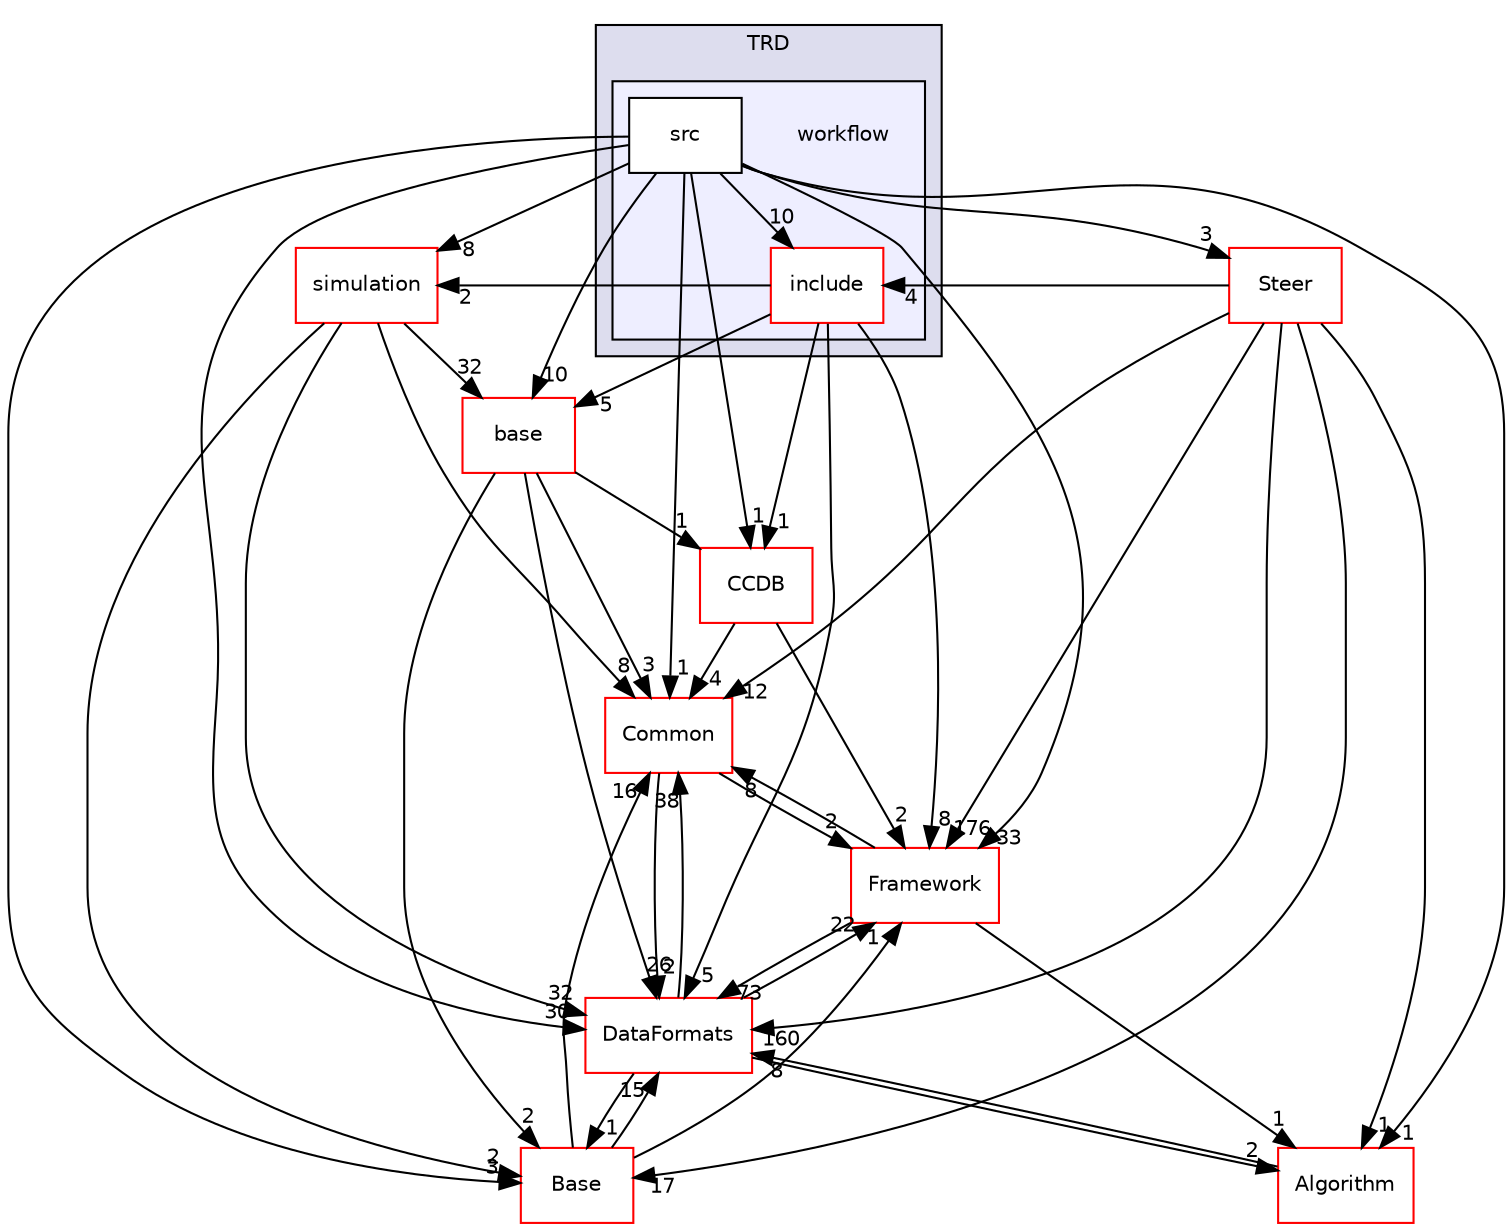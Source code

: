 digraph "/home/travis/build/AliceO2Group/AliceO2/Detectors/TRD/workflow" {
  bgcolor=transparent;
  compound=true
  node [ fontsize="10", fontname="Helvetica"];
  edge [ labelfontsize="10", labelfontname="Helvetica"];
  subgraph clusterdir_69dd0583e11051991bf4c0cf23c50933 {
    graph [ bgcolor="#ddddee", pencolor="black", label="TRD" fontname="Helvetica", fontsize="10", URL="dir_69dd0583e11051991bf4c0cf23c50933.html"]
  subgraph clusterdir_184e1d06e85fb151746c3bdf717cc8ad {
    graph [ bgcolor="#eeeeff", pencolor="black", label="" URL="dir_184e1d06e85fb151746c3bdf717cc8ad.html"];
    dir_184e1d06e85fb151746c3bdf717cc8ad [shape=plaintext label="workflow"];
    dir_11da180be91271a1ebdaa9322b1ad99a [shape=box label="include" color="red" fillcolor="white" style="filled" URL="dir_11da180be91271a1ebdaa9322b1ad99a.html"];
    dir_19cbc61730528058d9acd8ae2ca70332 [shape=box label="src" color="black" fillcolor="white" style="filled" URL="dir_19cbc61730528058d9acd8ae2ca70332.html"];
  }
  }
  dir_40b4a122691869ee86baf7f2711ed718 [shape=box label="Steer" color="red" URL="dir_40b4a122691869ee86baf7f2711ed718.html"];
  dir_4ab6b4cc6a7edbff49100e9123df213f [shape=box label="Common" color="red" URL="dir_4ab6b4cc6a7edbff49100e9123df213f.html"];
  dir_6af676bf18881990e4083e191d0e63e0 [shape=box label="CCDB" color="red" URL="dir_6af676bf18881990e4083e191d0e63e0.html"];
  dir_37c90836491b695b472bf98d1be8336b [shape=box label="Base" color="red" URL="dir_37c90836491b695b472bf98d1be8336b.html"];
  dir_8ba487e25de5ee77e05e9dce7582cb98 [shape=box label="Algorithm" color="red" URL="dir_8ba487e25de5ee77e05e9dce7582cb98.html"];
  dir_09bf7f7c4011a5ccc426492db4dd0891 [shape=box label="base" color="red" URL="dir_09bf7f7c4011a5ccc426492db4dd0891.html"];
  dir_bcbb2cf9a3d3d83e5515c82071a07177 [shape=box label="Framework" color="red" URL="dir_bcbb2cf9a3d3d83e5515c82071a07177.html"];
  dir_5cb2a8e9fdbe67a11efb4176f60bf3d6 [shape=box label="simulation" color="red" URL="dir_5cb2a8e9fdbe67a11efb4176f60bf3d6.html"];
  dir_2171f7ec022c5423887b07c69b2f5b48 [shape=box label="DataFormats" color="red" URL="dir_2171f7ec022c5423887b07c69b2f5b48.html"];
  dir_40b4a122691869ee86baf7f2711ed718->dir_4ab6b4cc6a7edbff49100e9123df213f [headlabel="12", labeldistance=1.5 headhref="dir_000514_000036.html"];
  dir_40b4a122691869ee86baf7f2711ed718->dir_37c90836491b695b472bf98d1be8336b [headlabel="17", labeldistance=1.5 headhref="dir_000514_000297.html"];
  dir_40b4a122691869ee86baf7f2711ed718->dir_8ba487e25de5ee77e05e9dce7582cb98 [headlabel="1", labeldistance=1.5 headhref="dir_000514_000000.html"];
  dir_40b4a122691869ee86baf7f2711ed718->dir_bcbb2cf9a3d3d83e5515c82071a07177 [headlabel="176", labeldistance=1.5 headhref="dir_000514_000063.html"];
  dir_40b4a122691869ee86baf7f2711ed718->dir_2171f7ec022c5423887b07c69b2f5b48 [headlabel="160", labeldistance=1.5 headhref="dir_000514_000090.html"];
  dir_40b4a122691869ee86baf7f2711ed718->dir_11da180be91271a1ebdaa9322b1ad99a [headlabel="4", labeldistance=1.5 headhref="dir_000514_000696.html"];
  dir_4ab6b4cc6a7edbff49100e9123df213f->dir_bcbb2cf9a3d3d83e5515c82071a07177 [headlabel="2", labeldistance=1.5 headhref="dir_000036_000063.html"];
  dir_4ab6b4cc6a7edbff49100e9123df213f->dir_2171f7ec022c5423887b07c69b2f5b48 [headlabel="2", labeldistance=1.5 headhref="dir_000036_000090.html"];
  dir_6af676bf18881990e4083e191d0e63e0->dir_4ab6b4cc6a7edbff49100e9123df213f [headlabel="4", labeldistance=1.5 headhref="dir_000028_000036.html"];
  dir_6af676bf18881990e4083e191d0e63e0->dir_bcbb2cf9a3d3d83e5515c82071a07177 [headlabel="2", labeldistance=1.5 headhref="dir_000028_000063.html"];
  dir_37c90836491b695b472bf98d1be8336b->dir_4ab6b4cc6a7edbff49100e9123df213f [headlabel="16", labeldistance=1.5 headhref="dir_000297_000036.html"];
  dir_37c90836491b695b472bf98d1be8336b->dir_bcbb2cf9a3d3d83e5515c82071a07177 [headlabel="1", labeldistance=1.5 headhref="dir_000297_000063.html"];
  dir_37c90836491b695b472bf98d1be8336b->dir_2171f7ec022c5423887b07c69b2f5b48 [headlabel="15", labeldistance=1.5 headhref="dir_000297_000090.html"];
  dir_8ba487e25de5ee77e05e9dce7582cb98->dir_2171f7ec022c5423887b07c69b2f5b48 [headlabel="8", labeldistance=1.5 headhref="dir_000000_000090.html"];
  dir_09bf7f7c4011a5ccc426492db4dd0891->dir_4ab6b4cc6a7edbff49100e9123df213f [headlabel="3", labeldistance=1.5 headhref="dir_000159_000036.html"];
  dir_09bf7f7c4011a5ccc426492db4dd0891->dir_6af676bf18881990e4083e191d0e63e0 [headlabel="1", labeldistance=1.5 headhref="dir_000159_000028.html"];
  dir_09bf7f7c4011a5ccc426492db4dd0891->dir_37c90836491b695b472bf98d1be8336b [headlabel="2", labeldistance=1.5 headhref="dir_000159_000297.html"];
  dir_09bf7f7c4011a5ccc426492db4dd0891->dir_2171f7ec022c5423887b07c69b2f5b48 [headlabel="26", labeldistance=1.5 headhref="dir_000159_000090.html"];
  dir_19cbc61730528058d9acd8ae2ca70332->dir_40b4a122691869ee86baf7f2711ed718 [headlabel="3", labeldistance=1.5 headhref="dir_000698_000514.html"];
  dir_19cbc61730528058d9acd8ae2ca70332->dir_4ab6b4cc6a7edbff49100e9123df213f [headlabel="1", labeldistance=1.5 headhref="dir_000698_000036.html"];
  dir_19cbc61730528058d9acd8ae2ca70332->dir_6af676bf18881990e4083e191d0e63e0 [headlabel="1", labeldistance=1.5 headhref="dir_000698_000028.html"];
  dir_19cbc61730528058d9acd8ae2ca70332->dir_37c90836491b695b472bf98d1be8336b [headlabel="3", labeldistance=1.5 headhref="dir_000698_000297.html"];
  dir_19cbc61730528058d9acd8ae2ca70332->dir_8ba487e25de5ee77e05e9dce7582cb98 [headlabel="1", labeldistance=1.5 headhref="dir_000698_000000.html"];
  dir_19cbc61730528058d9acd8ae2ca70332->dir_09bf7f7c4011a5ccc426492db4dd0891 [headlabel="10", labeldistance=1.5 headhref="dir_000698_000159.html"];
  dir_19cbc61730528058d9acd8ae2ca70332->dir_bcbb2cf9a3d3d83e5515c82071a07177 [headlabel="33", labeldistance=1.5 headhref="dir_000698_000063.html"];
  dir_19cbc61730528058d9acd8ae2ca70332->dir_5cb2a8e9fdbe67a11efb4176f60bf3d6 [headlabel="8", labeldistance=1.5 headhref="dir_000698_000331.html"];
  dir_19cbc61730528058d9acd8ae2ca70332->dir_2171f7ec022c5423887b07c69b2f5b48 [headlabel="30", labeldistance=1.5 headhref="dir_000698_000090.html"];
  dir_19cbc61730528058d9acd8ae2ca70332->dir_11da180be91271a1ebdaa9322b1ad99a [headlabel="10", labeldistance=1.5 headhref="dir_000698_000696.html"];
  dir_bcbb2cf9a3d3d83e5515c82071a07177->dir_4ab6b4cc6a7edbff49100e9123df213f [headlabel="8", labeldistance=1.5 headhref="dir_000063_000036.html"];
  dir_bcbb2cf9a3d3d83e5515c82071a07177->dir_8ba487e25de5ee77e05e9dce7582cb98 [headlabel="1", labeldistance=1.5 headhref="dir_000063_000000.html"];
  dir_bcbb2cf9a3d3d83e5515c82071a07177->dir_2171f7ec022c5423887b07c69b2f5b48 [headlabel="73", labeldistance=1.5 headhref="dir_000063_000090.html"];
  dir_5cb2a8e9fdbe67a11efb4176f60bf3d6->dir_4ab6b4cc6a7edbff49100e9123df213f [headlabel="8", labeldistance=1.5 headhref="dir_000331_000036.html"];
  dir_5cb2a8e9fdbe67a11efb4176f60bf3d6->dir_37c90836491b695b472bf98d1be8336b [headlabel="2", labeldistance=1.5 headhref="dir_000331_000297.html"];
  dir_5cb2a8e9fdbe67a11efb4176f60bf3d6->dir_09bf7f7c4011a5ccc426492db4dd0891 [headlabel="32", labeldistance=1.5 headhref="dir_000331_000159.html"];
  dir_5cb2a8e9fdbe67a11efb4176f60bf3d6->dir_2171f7ec022c5423887b07c69b2f5b48 [headlabel="32", labeldistance=1.5 headhref="dir_000331_000090.html"];
  dir_2171f7ec022c5423887b07c69b2f5b48->dir_4ab6b4cc6a7edbff49100e9123df213f [headlabel="38", labeldistance=1.5 headhref="dir_000090_000036.html"];
  dir_2171f7ec022c5423887b07c69b2f5b48->dir_37c90836491b695b472bf98d1be8336b [headlabel="1", labeldistance=1.5 headhref="dir_000090_000297.html"];
  dir_2171f7ec022c5423887b07c69b2f5b48->dir_8ba487e25de5ee77e05e9dce7582cb98 [headlabel="2", labeldistance=1.5 headhref="dir_000090_000000.html"];
  dir_2171f7ec022c5423887b07c69b2f5b48->dir_bcbb2cf9a3d3d83e5515c82071a07177 [headlabel="22", labeldistance=1.5 headhref="dir_000090_000063.html"];
  dir_11da180be91271a1ebdaa9322b1ad99a->dir_6af676bf18881990e4083e191d0e63e0 [headlabel="1", labeldistance=1.5 headhref="dir_000696_000028.html"];
  dir_11da180be91271a1ebdaa9322b1ad99a->dir_09bf7f7c4011a5ccc426492db4dd0891 [headlabel="5", labeldistance=1.5 headhref="dir_000696_000159.html"];
  dir_11da180be91271a1ebdaa9322b1ad99a->dir_bcbb2cf9a3d3d83e5515c82071a07177 [headlabel="8", labeldistance=1.5 headhref="dir_000696_000063.html"];
  dir_11da180be91271a1ebdaa9322b1ad99a->dir_5cb2a8e9fdbe67a11efb4176f60bf3d6 [headlabel="2", labeldistance=1.5 headhref="dir_000696_000331.html"];
  dir_11da180be91271a1ebdaa9322b1ad99a->dir_2171f7ec022c5423887b07c69b2f5b48 [headlabel="5", labeldistance=1.5 headhref="dir_000696_000090.html"];
}

